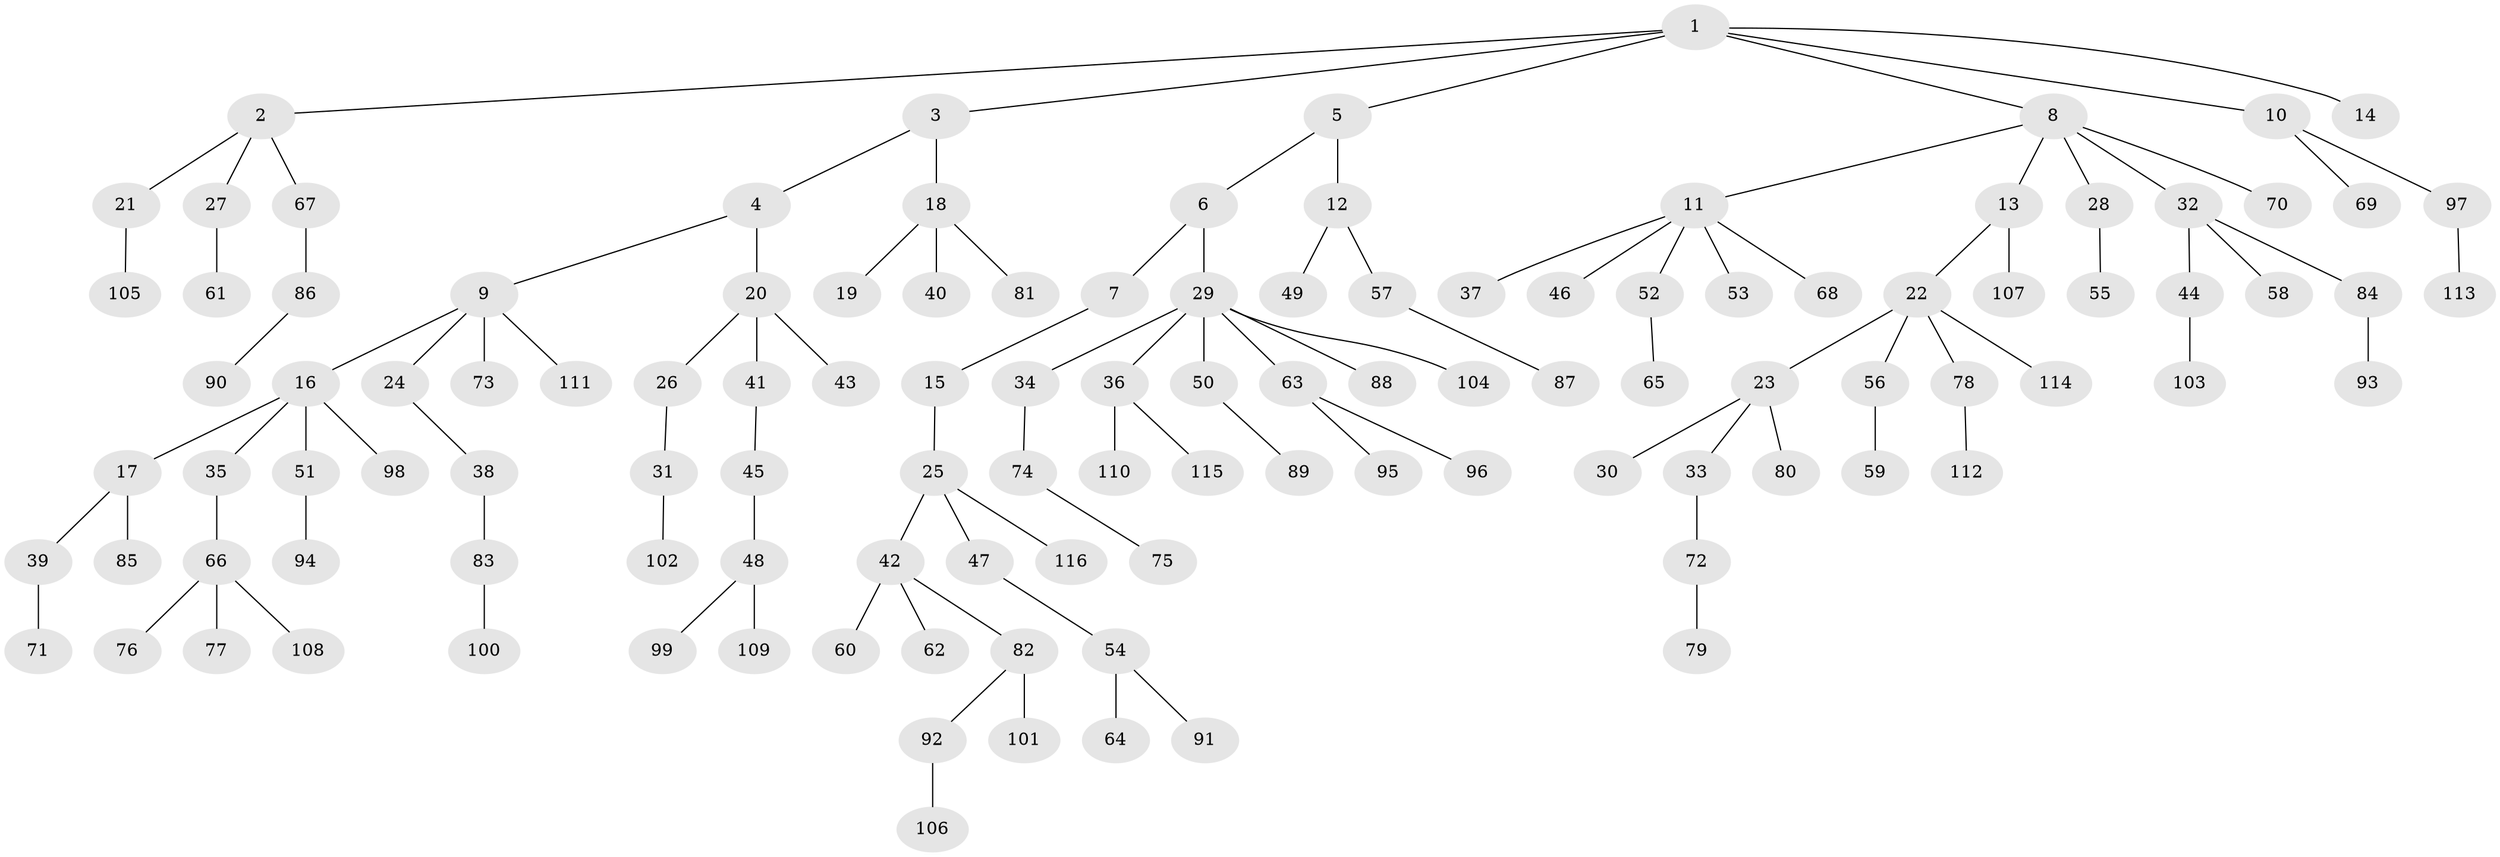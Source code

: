 // Generated by graph-tools (version 1.1) at 2025/53/03/09/25 04:53:02]
// undirected, 116 vertices, 115 edges
graph export_dot {
graph [start="1"]
  node [color=gray90,style=filled];
  1;
  2;
  3;
  4;
  5;
  6;
  7;
  8;
  9;
  10;
  11;
  12;
  13;
  14;
  15;
  16;
  17;
  18;
  19;
  20;
  21;
  22;
  23;
  24;
  25;
  26;
  27;
  28;
  29;
  30;
  31;
  32;
  33;
  34;
  35;
  36;
  37;
  38;
  39;
  40;
  41;
  42;
  43;
  44;
  45;
  46;
  47;
  48;
  49;
  50;
  51;
  52;
  53;
  54;
  55;
  56;
  57;
  58;
  59;
  60;
  61;
  62;
  63;
  64;
  65;
  66;
  67;
  68;
  69;
  70;
  71;
  72;
  73;
  74;
  75;
  76;
  77;
  78;
  79;
  80;
  81;
  82;
  83;
  84;
  85;
  86;
  87;
  88;
  89;
  90;
  91;
  92;
  93;
  94;
  95;
  96;
  97;
  98;
  99;
  100;
  101;
  102;
  103;
  104;
  105;
  106;
  107;
  108;
  109;
  110;
  111;
  112;
  113;
  114;
  115;
  116;
  1 -- 2;
  1 -- 3;
  1 -- 5;
  1 -- 8;
  1 -- 10;
  1 -- 14;
  2 -- 21;
  2 -- 27;
  2 -- 67;
  3 -- 4;
  3 -- 18;
  4 -- 9;
  4 -- 20;
  5 -- 6;
  5 -- 12;
  6 -- 7;
  6 -- 29;
  7 -- 15;
  8 -- 11;
  8 -- 13;
  8 -- 28;
  8 -- 32;
  8 -- 70;
  9 -- 16;
  9 -- 24;
  9 -- 73;
  9 -- 111;
  10 -- 69;
  10 -- 97;
  11 -- 37;
  11 -- 46;
  11 -- 52;
  11 -- 53;
  11 -- 68;
  12 -- 49;
  12 -- 57;
  13 -- 22;
  13 -- 107;
  15 -- 25;
  16 -- 17;
  16 -- 35;
  16 -- 51;
  16 -- 98;
  17 -- 39;
  17 -- 85;
  18 -- 19;
  18 -- 40;
  18 -- 81;
  20 -- 26;
  20 -- 41;
  20 -- 43;
  21 -- 105;
  22 -- 23;
  22 -- 56;
  22 -- 78;
  22 -- 114;
  23 -- 30;
  23 -- 33;
  23 -- 80;
  24 -- 38;
  25 -- 42;
  25 -- 47;
  25 -- 116;
  26 -- 31;
  27 -- 61;
  28 -- 55;
  29 -- 34;
  29 -- 36;
  29 -- 50;
  29 -- 63;
  29 -- 88;
  29 -- 104;
  31 -- 102;
  32 -- 44;
  32 -- 58;
  32 -- 84;
  33 -- 72;
  34 -- 74;
  35 -- 66;
  36 -- 110;
  36 -- 115;
  38 -- 83;
  39 -- 71;
  41 -- 45;
  42 -- 60;
  42 -- 62;
  42 -- 82;
  44 -- 103;
  45 -- 48;
  47 -- 54;
  48 -- 99;
  48 -- 109;
  50 -- 89;
  51 -- 94;
  52 -- 65;
  54 -- 64;
  54 -- 91;
  56 -- 59;
  57 -- 87;
  63 -- 95;
  63 -- 96;
  66 -- 76;
  66 -- 77;
  66 -- 108;
  67 -- 86;
  72 -- 79;
  74 -- 75;
  78 -- 112;
  82 -- 92;
  82 -- 101;
  83 -- 100;
  84 -- 93;
  86 -- 90;
  92 -- 106;
  97 -- 113;
}
